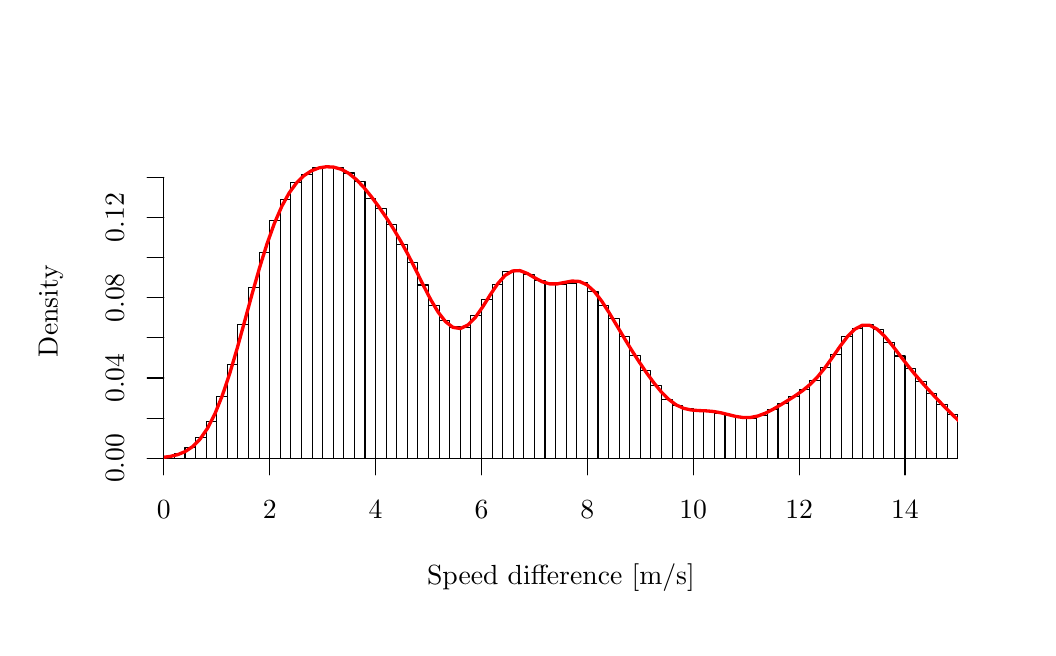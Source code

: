 % Created by tikzDevice version 0.12.3 on 2021-01-24 20:22:33
% !TEX encoding = UTF-8 Unicode
\begin{tikzpicture}[x=1pt,y=1pt]
\definecolor{fillColor}{RGB}{255,255,255}
\path[use as bounding box,fill=fillColor,fill opacity=0.00] (0,0) rectangle (361.35,216.81);
\begin{scope}
\path[clip] (  0.00,  0.00) rectangle (361.35,216.81);
\definecolor{drawColor}{RGB}{0,0,0}

\node[text=drawColor,anchor=base,inner sep=0pt, outer sep=0pt, scale=  1.00] at (192.68, 15.60) {Speed difference [m/s]};

\node[text=drawColor,rotate= 90.00,anchor=base,inner sep=0pt, outer sep=0pt, scale=  1.00] at ( 10.80,114.41) {Density};
\end{scope}
\begin{scope}
\path[clip] (  0.00,  0.00) rectangle (361.35,216.81);
\definecolor{drawColor}{RGB}{0,0,0}

\path[draw=drawColor,line width= 0.4pt,line join=round,line cap=round] ( 49.20, 61.20) -- (317.02, 61.20);

\path[draw=drawColor,line width= 0.4pt,line join=round,line cap=round] ( 49.20, 61.20) -- ( 49.20, 55.20);

\path[draw=drawColor,line width= 0.4pt,line join=round,line cap=round] ( 87.46, 61.20) -- ( 87.46, 55.20);

\path[draw=drawColor,line width= 0.4pt,line join=round,line cap=round] (125.72, 61.20) -- (125.72, 55.20);

\path[draw=drawColor,line width= 0.4pt,line join=round,line cap=round] (163.98, 61.20) -- (163.98, 55.20);

\path[draw=drawColor,line width= 0.4pt,line join=round,line cap=round] (202.24, 61.20) -- (202.24, 55.20);

\path[draw=drawColor,line width= 0.4pt,line join=round,line cap=round] (240.50, 61.20) -- (240.50, 55.20);

\path[draw=drawColor,line width= 0.4pt,line join=round,line cap=round] (278.76, 61.20) -- (278.76, 55.20);

\path[draw=drawColor,line width= 0.4pt,line join=round,line cap=round] (317.02, 61.20) -- (317.02, 55.20);

\node[text=drawColor,anchor=base,inner sep=0pt, outer sep=0pt, scale=  1.00] at ( 49.20, 39.60) {0};

\node[text=drawColor,anchor=base,inner sep=0pt, outer sep=0pt, scale=  1.00] at ( 87.46, 39.60) {2};

\node[text=drawColor,anchor=base,inner sep=0pt, outer sep=0pt, scale=  1.00] at (125.72, 39.60) {4};

\node[text=drawColor,anchor=base,inner sep=0pt, outer sep=0pt, scale=  1.00] at (163.98, 39.60) {6};

\node[text=drawColor,anchor=base,inner sep=0pt, outer sep=0pt, scale=  1.00] at (202.24, 39.60) {8};

\node[text=drawColor,anchor=base,inner sep=0pt, outer sep=0pt, scale=  1.00] at (240.50, 39.60) {10};

\node[text=drawColor,anchor=base,inner sep=0pt, outer sep=0pt, scale=  1.00] at (278.76, 39.60) {12};

\node[text=drawColor,anchor=base,inner sep=0pt, outer sep=0pt, scale=  1.00] at (317.02, 39.60) {14};

\path[draw=drawColor,line width= 0.4pt,line join=round,line cap=round] ( 49.20, 61.20) -- ( 49.20,162.69);

\path[draw=drawColor,line width= 0.4pt,line join=round,line cap=round] ( 49.20, 61.20) -- ( 43.20, 61.20);

\path[draw=drawColor,line width= 0.4pt,line join=round,line cap=round] ( 49.20, 75.70) -- ( 43.20, 75.70);

\path[draw=drawColor,line width= 0.4pt,line join=round,line cap=round] ( 49.20, 90.20) -- ( 43.20, 90.20);

\path[draw=drawColor,line width= 0.4pt,line join=round,line cap=round] ( 49.20,104.70) -- ( 43.20,104.70);

\path[draw=drawColor,line width= 0.4pt,line join=round,line cap=round] ( 49.20,119.19) -- ( 43.20,119.19);

\path[draw=drawColor,line width= 0.4pt,line join=round,line cap=round] ( 49.20,133.69) -- ( 43.20,133.69);

\path[draw=drawColor,line width= 0.4pt,line join=round,line cap=round] ( 49.20,148.19) -- ( 43.20,148.19);

\path[draw=drawColor,line width= 0.4pt,line join=round,line cap=round] ( 49.20,162.69) -- ( 43.20,162.69);

\node[text=drawColor,rotate= 90.00,anchor=base,inner sep=0pt, outer sep=0pt, scale=  1.00] at ( 34.80, 61.20) {0.00};

\node[text=drawColor,rotate= 90.00,anchor=base,inner sep=0pt, outer sep=0pt, scale=  1.00] at ( 34.80, 90.20) {0.04};

\node[text=drawColor,rotate= 90.00,anchor=base,inner sep=0pt, outer sep=0pt, scale=  1.00] at ( 34.80,119.19) {0.08};

\node[text=drawColor,rotate= 90.00,anchor=base,inner sep=0pt, outer sep=0pt, scale=  1.00] at ( 34.80,148.19) {0.12};
\end{scope}
\begin{scope}
\path[clip] ( 49.20, 61.20) rectangle (336.15,167.61);
\definecolor{drawColor}{RGB}{0,0,0}

\path[draw=drawColor,line width= 0.4pt,line join=round,line cap=round] ( 33.90, 61.20) rectangle ( 37.72, 61.20);

\path[draw=drawColor,line width= 0.4pt,line join=round,line cap=round] ( 37.72, 61.20) rectangle ( 41.55, 61.23);

\path[draw=drawColor,line width= 0.4pt,line join=round,line cap=round] ( 41.55, 61.20) rectangle ( 45.37, 61.28);

\path[draw=drawColor,line width= 0.4pt,line join=round,line cap=round] ( 45.37, 61.20) rectangle ( 49.20, 61.48);

\path[draw=drawColor,line width= 0.4pt,line join=round,line cap=round] ( 49.20, 61.20) rectangle ( 53.03, 61.90);

\path[draw=drawColor,line width= 0.4pt,line join=round,line cap=round] ( 53.03, 61.20) rectangle ( 56.85, 62.85);

\path[draw=drawColor,line width= 0.4pt,line join=round,line cap=round] ( 56.85, 61.20) rectangle ( 60.68, 65.04);

\path[draw=drawColor,line width= 0.4pt,line join=round,line cap=round] ( 60.68, 61.20) rectangle ( 64.50, 68.87);

\path[draw=drawColor,line width= 0.4pt,line join=round,line cap=round] ( 64.50, 61.20) rectangle ( 68.33, 74.59);

\path[draw=drawColor,line width= 0.4pt,line join=round,line cap=round] ( 68.33, 61.20) rectangle ( 72.16, 83.60);

\path[draw=drawColor,line width= 0.4pt,line join=round,line cap=round] ( 72.16, 61.20) rectangle ( 75.98, 95.14);

\path[draw=drawColor,line width= 0.4pt,line join=round,line cap=round] ( 75.98, 61.20) rectangle ( 79.81,109.48);

\path[draw=drawColor,line width= 0.4pt,line join=round,line cap=round] ( 79.81, 61.20) rectangle ( 83.63,122.83);

\path[draw=drawColor,line width= 0.4pt,line join=round,line cap=round] ( 83.63, 61.20) rectangle ( 87.46,135.62);

\path[draw=drawColor,line width= 0.4pt,line join=round,line cap=round] ( 87.46, 61.20) rectangle ( 91.29,147.12);

\path[draw=drawColor,line width= 0.4pt,line join=round,line cap=round] ( 91.29, 61.20) rectangle ( 95.11,154.62);

\path[draw=drawColor,line width= 0.4pt,line join=round,line cap=round] ( 95.11, 61.20) rectangle ( 98.94,160.71);

\path[draw=drawColor,line width= 0.4pt,line join=round,line cap=round] ( 98.94, 61.20) rectangle (102.76,163.91);

\path[draw=drawColor,line width= 0.4pt,line join=round,line cap=round] (102.76, 61.20) rectangle (106.59,166.10);

\path[draw=drawColor,line width= 0.4pt,line join=round,line cap=round] (106.59, 61.20) rectangle (110.42,166.66);

\path[draw=drawColor,line width= 0.4pt,line join=round,line cap=round] (110.42, 61.20) rectangle (114.24,166.44);

\path[draw=drawColor,line width= 0.4pt,line join=round,line cap=round] (114.24, 61.20) rectangle (118.07,164.29);

\path[draw=drawColor,line width= 0.4pt,line join=round,line cap=round] (118.07, 61.20) rectangle (121.89,161.12);

\path[draw=drawColor,line width= 0.4pt,line join=round,line cap=round] (121.89, 61.20) rectangle (125.72,155.13);

\path[draw=drawColor,line width= 0.4pt,line join=round,line cap=round] (125.72, 61.20) rectangle (129.55,151.54);

\path[draw=drawColor,line width= 0.4pt,line join=round,line cap=round] (129.55, 61.20) rectangle (133.37,145.65);

\path[draw=drawColor,line width= 0.4pt,line join=round,line cap=round] (133.37, 61.20) rectangle (137.20,138.34);

\path[draw=drawColor,line width= 0.4pt,line join=round,line cap=round] (137.20, 61.20) rectangle (141.02,132.04);

\path[draw=drawColor,line width= 0.4pt,line join=round,line cap=round] (141.02, 61.20) rectangle (144.85,123.83);

\path[draw=drawColor,line width= 0.4pt,line join=round,line cap=round] (144.85, 61.20) rectangle (148.68,116.54);

\path[draw=drawColor,line width= 0.4pt,line join=round,line cap=round] (148.68, 61.20) rectangle (152.50,111.03);

\path[draw=drawColor,line width= 0.4pt,line join=round,line cap=round] (152.50, 61.20) rectangle (156.33,108.66);

\path[draw=drawColor,line width= 0.4pt,line join=round,line cap=round] (156.33, 61.20) rectangle (160.15,108.39);

\path[draw=drawColor,line width= 0.4pt,line join=round,line cap=round] (160.15, 61.20) rectangle (163.98,112.83);

\path[draw=drawColor,line width= 0.4pt,line join=round,line cap=round] (163.98, 61.20) rectangle (167.81,118.43);

\path[draw=drawColor,line width= 0.4pt,line join=round,line cap=round] (167.81, 61.20) rectangle (171.63,123.94);

\path[draw=drawColor,line width= 0.4pt,line join=round,line cap=round] (171.63, 61.20) rectangle (175.46,128.73);

\path[draw=drawColor,line width= 0.4pt,line join=round,line cap=round] (175.46, 61.20) rectangle (179.28,128.80);

\path[draw=drawColor,line width= 0.4pt,line join=round,line cap=round] (179.28, 61.20) rectangle (183.11,127.56);

\path[draw=drawColor,line width= 0.4pt,line join=round,line cap=round] (183.11, 61.20) rectangle (186.94,125.61);

\path[draw=drawColor,line width= 0.4pt,line join=round,line cap=round] (186.94, 61.20) rectangle (190.76,124.71);

\path[draw=drawColor,line width= 0.4pt,line join=round,line cap=round] (190.76, 61.20) rectangle (194.59,124.17);

\path[draw=drawColor,line width= 0.4pt,line join=round,line cap=round] (194.59, 61.20) rectangle (198.41,124.53);

\path[draw=drawColor,line width= 0.4pt,line join=round,line cap=round] (198.41, 61.20) rectangle (202.24,124.64);

\path[draw=drawColor,line width= 0.4pt,line join=round,line cap=round] (202.24, 61.20) rectangle (206.07,121.62);

\path[draw=drawColor,line width= 0.4pt,line join=round,line cap=round] (206.07, 61.20) rectangle (209.89,116.40);

\path[draw=drawColor,line width= 0.4pt,line join=round,line cap=round] (209.89, 61.20) rectangle (213.72,111.71);

\path[draw=drawColor,line width= 0.4pt,line join=round,line cap=round] (213.72, 61.20) rectangle (217.54,105.10);

\path[draw=drawColor,line width= 0.4pt,line join=round,line cap=round] (217.54, 61.20) rectangle (221.37, 98.44);

\path[draw=drawColor,line width= 0.4pt,line join=round,line cap=round] (221.37, 61.20) rectangle (225.20, 92.82);

\path[draw=drawColor,line width= 0.4pt,line join=round,line cap=round] (225.20, 61.20) rectangle (229.02, 87.35);

\path[draw=drawColor,line width= 0.4pt,line join=round,line cap=round] (229.02, 61.20) rectangle (232.85, 82.50);

\path[draw=drawColor,line width= 0.4pt,line join=round,line cap=round] (232.85, 61.20) rectangle (236.67, 80.39);

\path[draw=drawColor,line width= 0.4pt,line join=round,line cap=round] (236.67, 61.20) rectangle (240.50, 79.29);

\path[draw=drawColor,line width= 0.4pt,line join=round,line cap=round] (240.50, 61.20) rectangle (244.33, 78.30);

\path[draw=drawColor,line width= 0.4pt,line join=round,line cap=round] (244.33, 61.20) rectangle (248.15, 78.60);

\path[draw=drawColor,line width= 0.4pt,line join=round,line cap=round] (248.15, 61.20) rectangle (251.98, 77.46);

\path[draw=drawColor,line width= 0.4pt,line join=round,line cap=round] (251.98, 61.20) rectangle (255.80, 76.78);

\path[draw=drawColor,line width= 0.4pt,line join=round,line cap=round] (255.80, 61.20) rectangle (259.63, 76.35);

\path[draw=drawColor,line width= 0.4pt,line join=round,line cap=round] (259.63, 61.20) rectangle (263.46, 75.59);

\path[draw=drawColor,line width= 0.4pt,line join=round,line cap=round] (263.46, 61.20) rectangle (267.28, 76.80);

\path[draw=drawColor,line width= 0.4pt,line join=round,line cap=round] (267.28, 61.20) rectangle (271.11, 78.89);

\path[draw=drawColor,line width= 0.4pt,line join=round,line cap=round] (271.11, 61.20) rectangle (274.93, 80.86);

\path[draw=drawColor,line width= 0.4pt,line join=round,line cap=round] (274.93, 61.20) rectangle (278.76, 83.55);

\path[draw=drawColor,line width= 0.4pt,line join=round,line cap=round] (278.76, 61.20) rectangle (282.59, 86.09);

\path[draw=drawColor,line width= 0.4pt,line join=round,line cap=round] (282.59, 61.20) rectangle (286.41, 89.20);

\path[draw=drawColor,line width= 0.4pt,line join=round,line cap=round] (286.41, 61.20) rectangle (290.24, 93.97);

\path[draw=drawColor,line width= 0.4pt,line join=round,line cap=round] (290.24, 61.20) rectangle (294.06, 98.77);

\path[draw=drawColor,line width= 0.4pt,line join=round,line cap=round] (294.06, 61.20) rectangle (297.89,105.22);

\path[draw=drawColor,line width= 0.4pt,line join=round,line cap=round] (297.89, 61.20) rectangle (301.72,108.14);

\path[draw=drawColor,line width= 0.4pt,line join=round,line cap=round] (301.72, 61.20) rectangle (305.54,109.35);

\path[draw=drawColor,line width= 0.4pt,line join=round,line cap=round] (305.54, 61.20) rectangle (309.37,107.87);

\path[draw=drawColor,line width= 0.4pt,line join=round,line cap=round] (309.37, 61.20) rectangle (313.19,103.06);

\path[draw=drawColor,line width= 0.4pt,line join=round,line cap=round] (313.19, 61.20) rectangle (317.02, 98.18);

\path[draw=drawColor,line width= 0.4pt,line join=round,line cap=round] (317.02, 61.20) rectangle (320.85, 93.53);

\path[draw=drawColor,line width= 0.4pt,line join=round,line cap=round] (320.85, 61.20) rectangle (324.67, 88.85);

\path[draw=drawColor,line width= 0.4pt,line join=round,line cap=round] (324.67, 61.20) rectangle (328.50, 84.71);

\path[draw=drawColor,line width= 0.4pt,line join=round,line cap=round] (328.50, 61.20) rectangle (332.32, 80.77);

\path[draw=drawColor,line width= 0.4pt,line join=round,line cap=round] (332.32, 61.20) rectangle (336.15, 77.16);

\path[draw=drawColor,line width= 0.4pt,line join=round,line cap=round] (336.15, 61.20) rectangle (339.98, 73.30);

\path[draw=drawColor,line width= 0.4pt,line join=round,line cap=round] (339.98, 61.20) rectangle (343.80, 70.50);

\path[draw=drawColor,line width= 0.4pt,line join=round,line cap=round] (343.80, 61.20) rectangle (347.63, 68.07);

\path[draw=drawColor,line width= 0.4pt,line join=round,line cap=round] (347.63, 61.20) rectangle (351.45, 66.19);

\path[draw=drawColor,line width= 0.4pt,line join=round,line cap=round] (351.45, 61.20) rectangle (355.28, 64.93);

\path[draw=drawColor,line width= 0.4pt,line join=round,line cap=round] (355.28, 61.20) rectangle (359.11, 63.93);

\path[draw=drawColor,line width= 0.4pt,line join=round,line cap=round] (359.11, 61.20) rectangle (362.93, 63.16);
\definecolor{drawColor}{RGB}{255,0,0}

\path[draw=drawColor,line width= 1.2pt,line join=round,line cap=round] (  0.00, 61.20) --
	(  0.41, 61.20) --
	(  3.10, 61.20) --
	(  5.79, 61.20) --
	(  8.48, 61.20) --
	( 11.17, 61.20) --
	( 13.86, 61.20) --
	( 16.55, 61.20) --
	( 19.24, 61.20) --
	( 21.93, 61.20) --
	( 24.62, 61.20) --
	( 27.30, 61.20) --
	( 29.99, 61.20) --
	( 32.68, 61.20) --
	( 35.37, 61.20) --
	( 38.06, 61.21) --
	( 40.75, 61.23) --
	( 43.44, 61.26) --
	( 46.13, 61.35) --
	( 48.82, 61.53) --
	( 51.50, 61.88) --
	( 54.19, 62.52) --
	( 56.88, 63.62) --
	( 59.57, 65.40) --
	( 62.26, 68.11) --
	( 64.95, 71.99) --
	( 67.64, 77.22) --
	( 70.33, 83.88) --
	( 73.02, 91.88) --
	( 75.71,100.95) --
	( 78.39,110.68) --
	( 81.08,120.53) --
	( 83.77,129.99) --
	( 86.46,138.62) --
	( 89.15,146.10) --
	( 91.84,152.29) --
	( 94.53,157.16) --
	( 97.22,160.81) --
	( 99.91,163.40) --
	(102.59,165.12) --
	(105.28,166.14) --
	(107.97,166.56) --
	(110.66,166.40) --
	(113.35,165.62) --
	(116.04,164.15) --
	(118.73,161.96) --
	(121.42,159.14) --
	(124.11,155.84) --
	(126.80,152.20) --
	(129.48,148.31) --
	(132.17,144.13) --
	(134.86,139.58) --
	(137.55,134.60) --
	(140.24,129.27) --
	(142.93,123.80) --
	(145.62,118.58) --
	(148.31,114.03) --
	(151.00,110.56) --
	(153.69,108.51) --
	(156.37,108.10) --
	(159.06,109.35) --
	(161.75,112.10) --
	(164.44,115.94) --
	(167.13,120.24) --
	(169.82,124.25) --
	(172.51,127.29) --
	(175.20,128.90) --
	(177.89,129.02) --
	(180.57,127.98) --
	(183.26,126.41) --
	(185.95,124.99) --
	(188.64,124.22) --
	(191.33,124.23) --
	(194.02,124.75) --
	(196.71,125.25) --
	(199.40,125.10) --
	(202.09,123.89) --
	(204.78,121.45) --
	(207.46,117.95) --
	(210.15,113.74) --
	(212.84,109.23) --
	(215.53,104.70) --
	(218.22,100.31) --
	(220.91, 96.11) --
	(223.60, 92.13) --
	(226.29, 88.44) --
	(228.98, 85.16) --
	(231.66, 82.47) --
	(234.35, 80.49) --
	(237.04, 79.26) --
	(239.73, 78.66) --
	(242.42, 78.45) --
	(245.11, 78.35) --
	(247.80, 78.12) --
	(250.49, 77.65) --
	(253.18, 76.99) --
	(255.87, 76.34) --
	(258.55, 75.93) --
	(261.24, 75.96) --
	(263.93, 76.51) --
	(266.62, 77.53) --
	(269.31, 78.90) --
	(272.00, 80.46) --
	(274.69, 82.11) --
	(277.38, 83.82) --
	(280.07, 85.70) --
	(282.76, 87.92) --
	(285.44, 90.65) --
	(288.13, 93.96) --
	(290.82, 97.71) --
	(293.51,101.60) --
	(296.20,105.14) --
	(298.89,107.84) --
	(301.58,109.27) --
	(304.27,109.26) --
	(306.96,107.85) --
	(309.64,105.33) --
	(312.33,102.11) --
	(315.02, 98.60) --
	(317.71, 95.11) --
	(320.40, 91.78) --
	(323.09, 88.65) --
	(325.78, 85.67) --
	(328.47, 82.78) --
	(331.16, 79.96) --
	(333.85, 77.24) --
	(336.53, 74.70) --
	(339.22, 72.40) --
	(341.91, 70.40) --
	(344.60, 68.70) --
	(347.29, 67.30) --
	(349.98, 66.15) --
	(352.67, 65.20) --
	(355.36, 64.42) --
	(358.05, 63.76) --
	(360.73, 63.20) --
	(361.35, 63.09);
\end{scope}
\end{tikzpicture}
